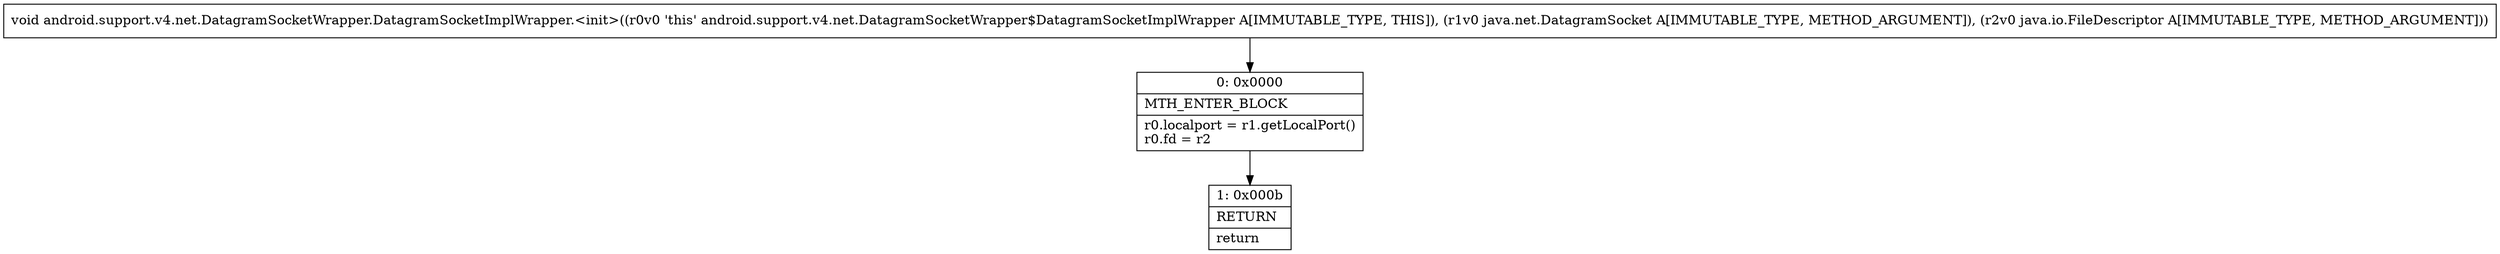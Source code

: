 digraph "CFG forandroid.support.v4.net.DatagramSocketWrapper.DatagramSocketImplWrapper.\<init\>(Ljava\/net\/DatagramSocket;Ljava\/io\/FileDescriptor;)V" {
Node_0 [shape=record,label="{0\:\ 0x0000|MTH_ENTER_BLOCK\l|r0.localport = r1.getLocalPort()\lr0.fd = r2\l}"];
Node_1 [shape=record,label="{1\:\ 0x000b|RETURN\l|return\l}"];
MethodNode[shape=record,label="{void android.support.v4.net.DatagramSocketWrapper.DatagramSocketImplWrapper.\<init\>((r0v0 'this' android.support.v4.net.DatagramSocketWrapper$DatagramSocketImplWrapper A[IMMUTABLE_TYPE, THIS]), (r1v0 java.net.DatagramSocket A[IMMUTABLE_TYPE, METHOD_ARGUMENT]), (r2v0 java.io.FileDescriptor A[IMMUTABLE_TYPE, METHOD_ARGUMENT])) }"];
MethodNode -> Node_0;
Node_0 -> Node_1;
}

